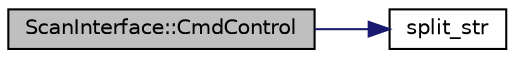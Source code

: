 digraph "ScanInterface::CmdControl"
{
  edge [fontname="Helvetica",fontsize="10",labelfontname="Helvetica",labelfontsize="10"];
  node [fontname="Helvetica",fontsize="10",shape=record];
  rankdir="LR";
  Node1 [label="ScanInterface::CmdControl",height=0.2,width=0.4,color="black", fillcolor="grey75", style="filled", fontcolor="black"];
  Node1 -> Node2 [color="midnightblue",fontsize="10",style="solid",fontname="Helvetica"];
  Node2 [label="split_str",height=0.2,width=0.4,color="black", fillcolor="white", style="filled",URL="$d8/d1f/_c_terminal_8h.html#a711a7898a0f01a9ce74441507de25d1f",tooltip="Split a string about some delimiter. "];
}
